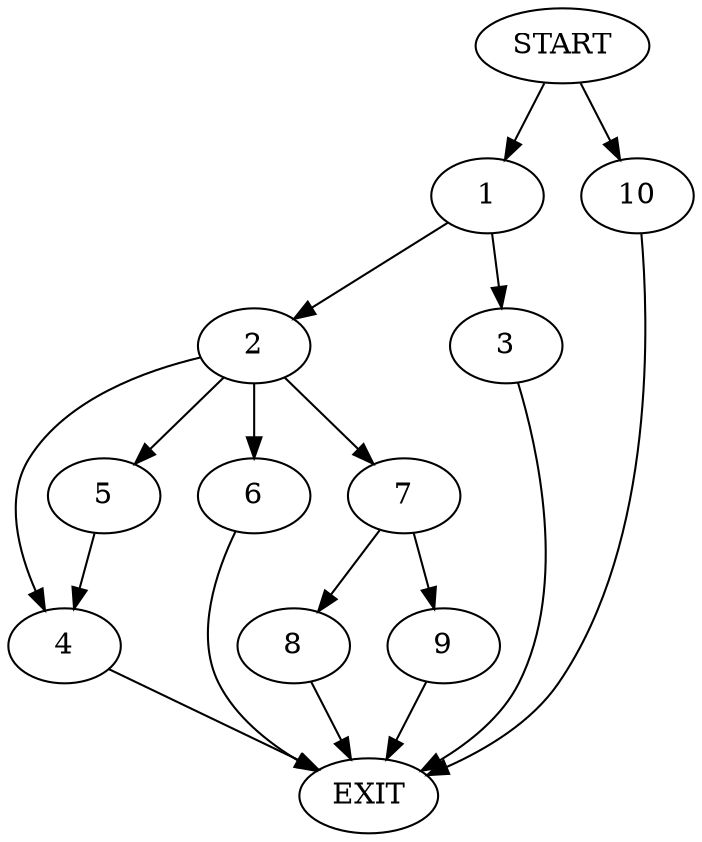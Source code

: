 digraph {
0 [label="START"]
11 [label="EXIT"]
0 -> 1
1 -> 2
1 -> 3
2 -> 4
2 -> 5
2 -> 6
2 -> 7
3 -> 11
6 -> 11
5 -> 4
7 -> 8
7 -> 9
4 -> 11
9 -> 11
8 -> 11
0 -> 10
10 -> 11
}
